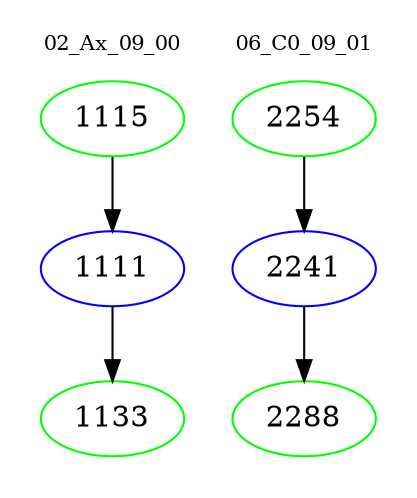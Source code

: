 digraph{
subgraph cluster_0 {
color = white
label = "02_Ax_09_00";
fontsize=10;
T0_1115 [label="1115", color="green"]
T0_1115 -> T0_1111 [color="black"]
T0_1111 [label="1111", color="blue"]
T0_1111 -> T0_1133 [color="black"]
T0_1133 [label="1133", color="green"]
}
subgraph cluster_1 {
color = white
label = "06_C0_09_01";
fontsize=10;
T1_2254 [label="2254", color="green"]
T1_2254 -> T1_2241 [color="black"]
T1_2241 [label="2241", color="blue"]
T1_2241 -> T1_2288 [color="black"]
T1_2288 [label="2288", color="green"]
}
}

